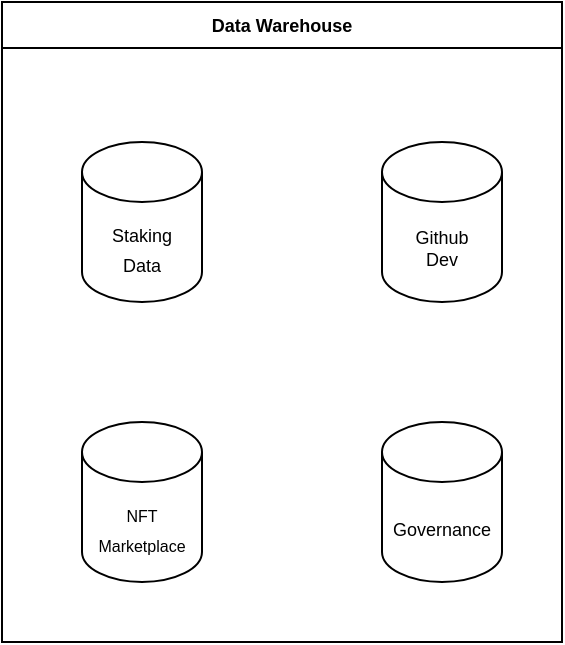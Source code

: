 <mxfile>
    <diagram id="IeXrpqdkAAdzAg8FQPEK" name="Page-1">
        <mxGraphModel dx="723" dy="483" grid="1" gridSize="10" guides="1" tooltips="1" connect="1" arrows="1" fold="1" page="1" pageScale="1" pageWidth="850" pageHeight="1100" math="0" shadow="0">
            <root>
                <mxCell id="0"/>
                <mxCell id="1" parent="0"/>
                <mxCell id="8" value="Data Warehouse" style="swimlane;whiteSpace=wrap;html=1;fontSize=9;" vertex="1" parent="1">
                    <mxGeometry x="160" y="40" width="280" height="320" as="geometry"/>
                </mxCell>
                <mxCell id="7" value="Github&lt;br&gt;Dev" style="shape=cylinder3;whiteSpace=wrap;html=1;boundedLbl=1;backgroundOutline=1;size=15;fontSize=9;" vertex="1" parent="8">
                    <mxGeometry x="190" y="70" width="60" height="80" as="geometry"/>
                </mxCell>
                <mxCell id="6" value="&lt;font style=&quot;font-size: 9px;&quot;&gt;Staking&lt;br&gt;Data&lt;/font&gt;" style="shape=cylinder3;whiteSpace=wrap;html=1;boundedLbl=1;backgroundOutline=1;size=15;" vertex="1" parent="8">
                    <mxGeometry x="40" y="70" width="60" height="80" as="geometry"/>
                </mxCell>
                <mxCell id="5" value="&lt;font style=&quot;font-size: 9px;&quot;&gt;Governance&lt;/font&gt;" style="shape=cylinder3;whiteSpace=wrap;html=1;boundedLbl=1;backgroundOutline=1;size=15;" vertex="1" parent="8">
                    <mxGeometry x="190" y="210" width="60" height="80" as="geometry"/>
                </mxCell>
                <mxCell id="4" value="&lt;font style=&quot;font-size: 8px;&quot;&gt;NFT&lt;br&gt;Marketplace&lt;/font&gt;" style="shape=cylinder3;whiteSpace=wrap;html=1;boundedLbl=1;backgroundOutline=1;size=15;" vertex="1" parent="8">
                    <mxGeometry x="40" y="210" width="60" height="80" as="geometry"/>
                </mxCell>
            </root>
        </mxGraphModel>
    </diagram>
</mxfile>
